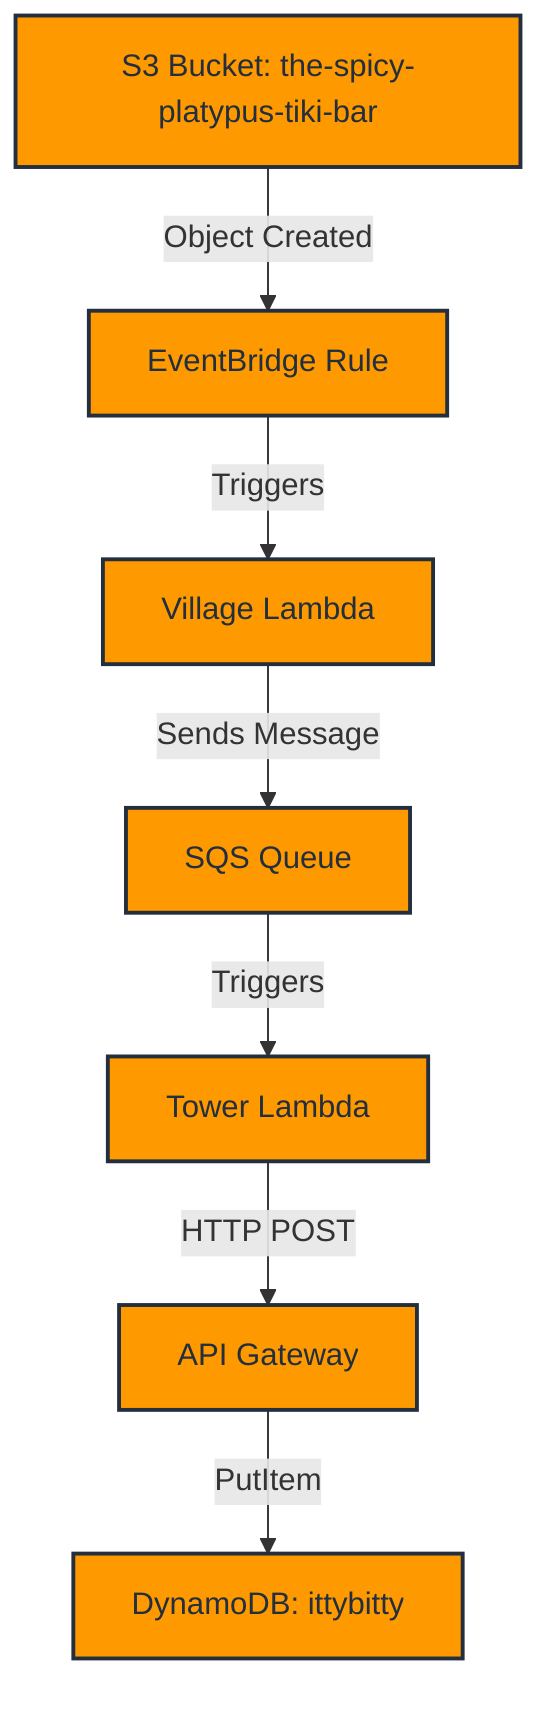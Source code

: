 graph TD
    S3[S3 Bucket: the-spicy-platypus-tiki-bar] -->|Object Created| EB[EventBridge Rule]
    EB -->|Triggers| VL[Village Lambda]
    VL -->|Sends Message| SQS[SQS Queue]
    SQS -->|Triggers| TL[Tower Lambda]
    TL -->|HTTP POST| API[API Gateway]
    API -->|PutItem| DDB[DynamoDB: ittybitty]

    classDef aws fill:#FF9900,stroke:#232F3E,stroke-width:2px,color:#232F3E;
    class S3,EB,VL,SQS,TL,API,DDB aws;